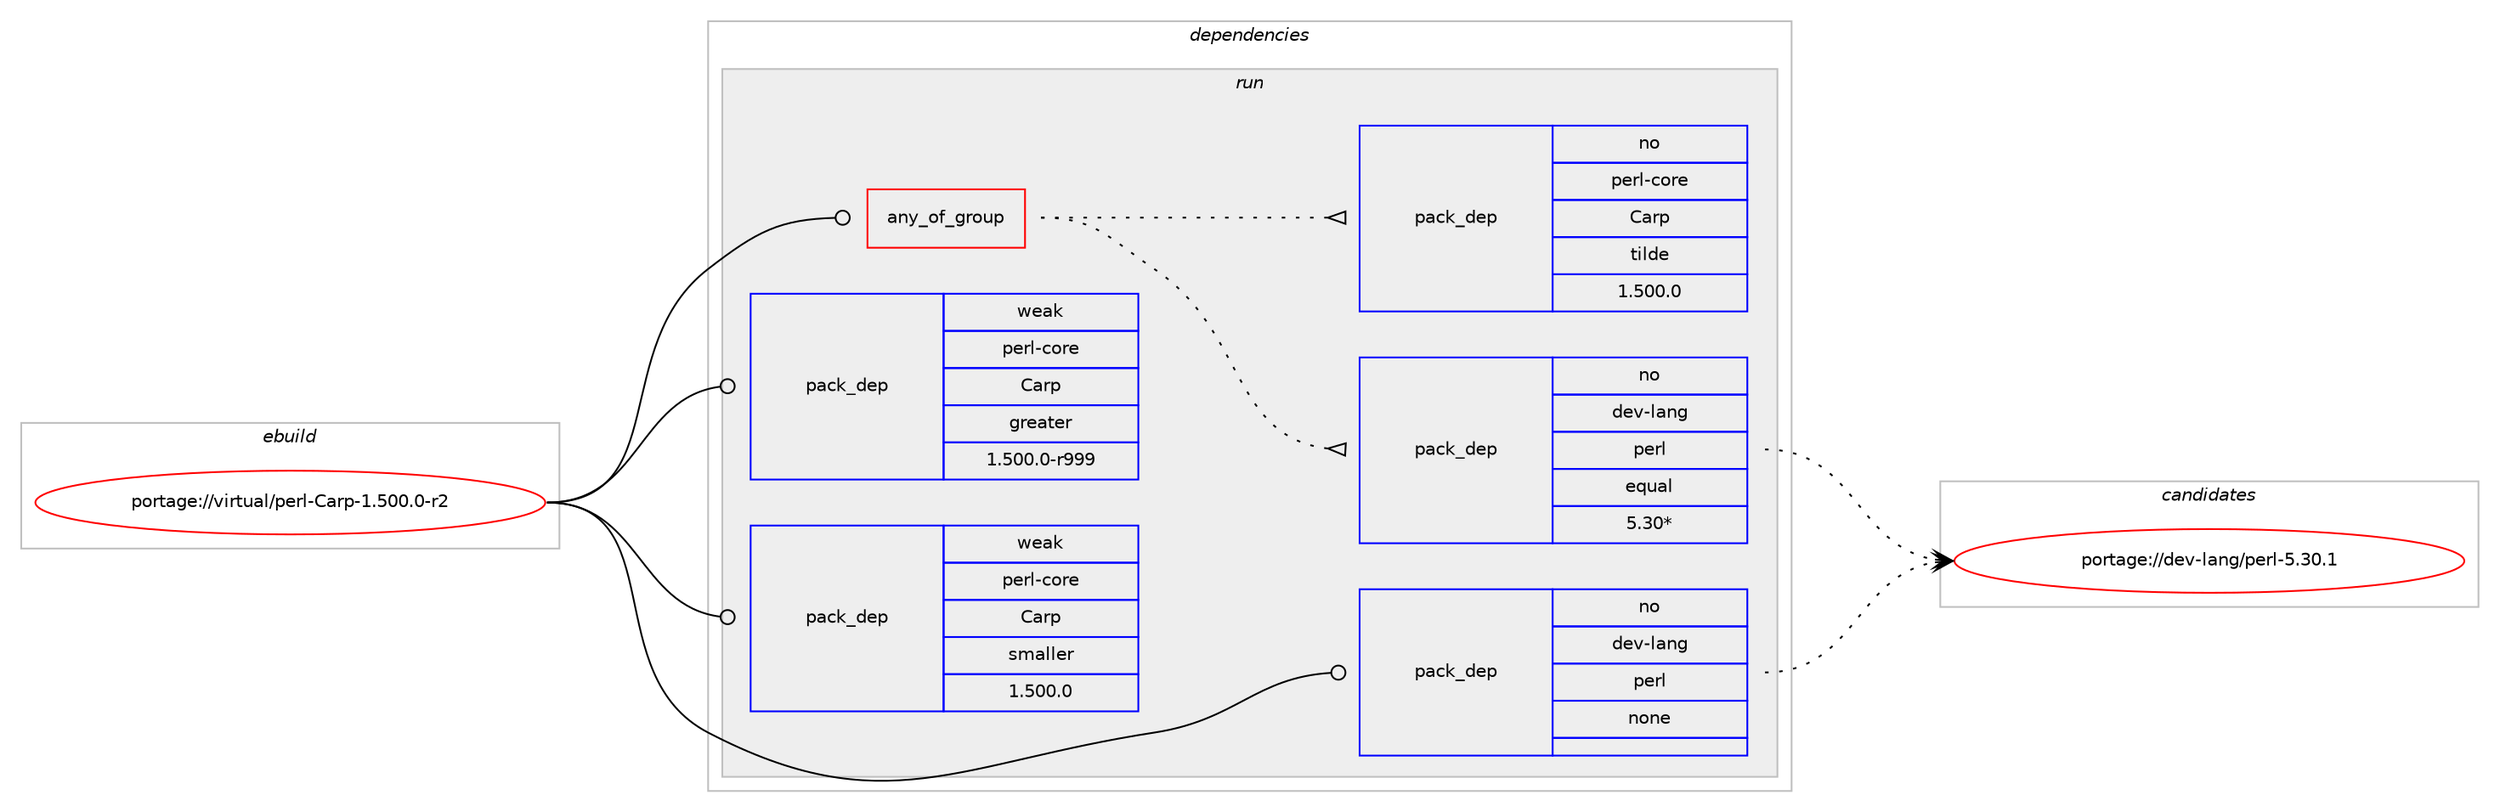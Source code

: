 digraph prolog {

# *************
# Graph options
# *************

newrank=true;
concentrate=true;
compound=true;
graph [rankdir=LR,fontname=Helvetica,fontsize=10,ranksep=1.5];#, ranksep=2.5, nodesep=0.2];
edge  [arrowhead=vee];
node  [fontname=Helvetica,fontsize=10];

# **********
# The ebuild
# **********

subgraph cluster_leftcol {
color=gray;
rank=same;
label=<<i>ebuild</i>>;
id [label="portage://virtual/perl-Carp-1.500.0-r2", color=red, width=4, href="../virtual/perl-Carp-1.500.0-r2.svg"];
}

# ****************
# The dependencies
# ****************

subgraph cluster_midcol {
color=gray;
label=<<i>dependencies</i>>;
subgraph cluster_compile {
fillcolor="#eeeeee";
style=filled;
label=<<i>compile</i>>;
}
subgraph cluster_compileandrun {
fillcolor="#eeeeee";
style=filled;
label=<<i>compile and run</i>>;
}
subgraph cluster_run {
fillcolor="#eeeeee";
style=filled;
label=<<i>run</i>>;
subgraph any585 {
dependency27298 [label=<<TABLE BORDER="0" CELLBORDER="1" CELLSPACING="0" CELLPADDING="4"><TR><TD CELLPADDING="10">any_of_group</TD></TR></TABLE>>, shape=none, color=red];subgraph pack22049 {
dependency27299 [label=<<TABLE BORDER="0" CELLBORDER="1" CELLSPACING="0" CELLPADDING="4" WIDTH="220"><TR><TD ROWSPAN="6" CELLPADDING="30">pack_dep</TD></TR><TR><TD WIDTH="110">no</TD></TR><TR><TD>dev-lang</TD></TR><TR><TD>perl</TD></TR><TR><TD>equal</TD></TR><TR><TD>5.30*</TD></TR></TABLE>>, shape=none, color=blue];
}
dependency27298:e -> dependency27299:w [weight=20,style="dotted",arrowhead="oinv"];
subgraph pack22050 {
dependency27300 [label=<<TABLE BORDER="0" CELLBORDER="1" CELLSPACING="0" CELLPADDING="4" WIDTH="220"><TR><TD ROWSPAN="6" CELLPADDING="30">pack_dep</TD></TR><TR><TD WIDTH="110">no</TD></TR><TR><TD>perl-core</TD></TR><TR><TD>Carp</TD></TR><TR><TD>tilde</TD></TR><TR><TD>1.500.0</TD></TR></TABLE>>, shape=none, color=blue];
}
dependency27298:e -> dependency27300:w [weight=20,style="dotted",arrowhead="oinv"];
}
id:e -> dependency27298:w [weight=20,style="solid",arrowhead="odot"];
subgraph pack22051 {
dependency27301 [label=<<TABLE BORDER="0" CELLBORDER="1" CELLSPACING="0" CELLPADDING="4" WIDTH="220"><TR><TD ROWSPAN="6" CELLPADDING="30">pack_dep</TD></TR><TR><TD WIDTH="110">no</TD></TR><TR><TD>dev-lang</TD></TR><TR><TD>perl</TD></TR><TR><TD>none</TD></TR><TR><TD></TD></TR></TABLE>>, shape=none, color=blue];
}
id:e -> dependency27301:w [weight=20,style="solid",arrowhead="odot"];
subgraph pack22052 {
dependency27302 [label=<<TABLE BORDER="0" CELLBORDER="1" CELLSPACING="0" CELLPADDING="4" WIDTH="220"><TR><TD ROWSPAN="6" CELLPADDING="30">pack_dep</TD></TR><TR><TD WIDTH="110">weak</TD></TR><TR><TD>perl-core</TD></TR><TR><TD>Carp</TD></TR><TR><TD>greater</TD></TR><TR><TD>1.500.0-r999</TD></TR></TABLE>>, shape=none, color=blue];
}
id:e -> dependency27302:w [weight=20,style="solid",arrowhead="odot"];
subgraph pack22053 {
dependency27303 [label=<<TABLE BORDER="0" CELLBORDER="1" CELLSPACING="0" CELLPADDING="4" WIDTH="220"><TR><TD ROWSPAN="6" CELLPADDING="30">pack_dep</TD></TR><TR><TD WIDTH="110">weak</TD></TR><TR><TD>perl-core</TD></TR><TR><TD>Carp</TD></TR><TR><TD>smaller</TD></TR><TR><TD>1.500.0</TD></TR></TABLE>>, shape=none, color=blue];
}
id:e -> dependency27303:w [weight=20,style="solid",arrowhead="odot"];
}
}

# **************
# The candidates
# **************

subgraph cluster_choices {
rank=same;
color=gray;
label=<<i>candidates</i>>;

subgraph choice22049 {
color=black;
nodesep=1;
choice10010111845108971101034711210111410845534651484649 [label="portage://dev-lang/perl-5.30.1", color=red, width=4,href="../dev-lang/perl-5.30.1.svg"];
dependency27299:e -> choice10010111845108971101034711210111410845534651484649:w [style=dotted,weight="100"];
}
subgraph choice22050 {
color=black;
nodesep=1;
}
subgraph choice22051 {
color=black;
nodesep=1;
choice10010111845108971101034711210111410845534651484649 [label="portage://dev-lang/perl-5.30.1", color=red, width=4,href="../dev-lang/perl-5.30.1.svg"];
dependency27301:e -> choice10010111845108971101034711210111410845534651484649:w [style=dotted,weight="100"];
}
subgraph choice22052 {
color=black;
nodesep=1;
}
subgraph choice22053 {
color=black;
nodesep=1;
}
}

}
